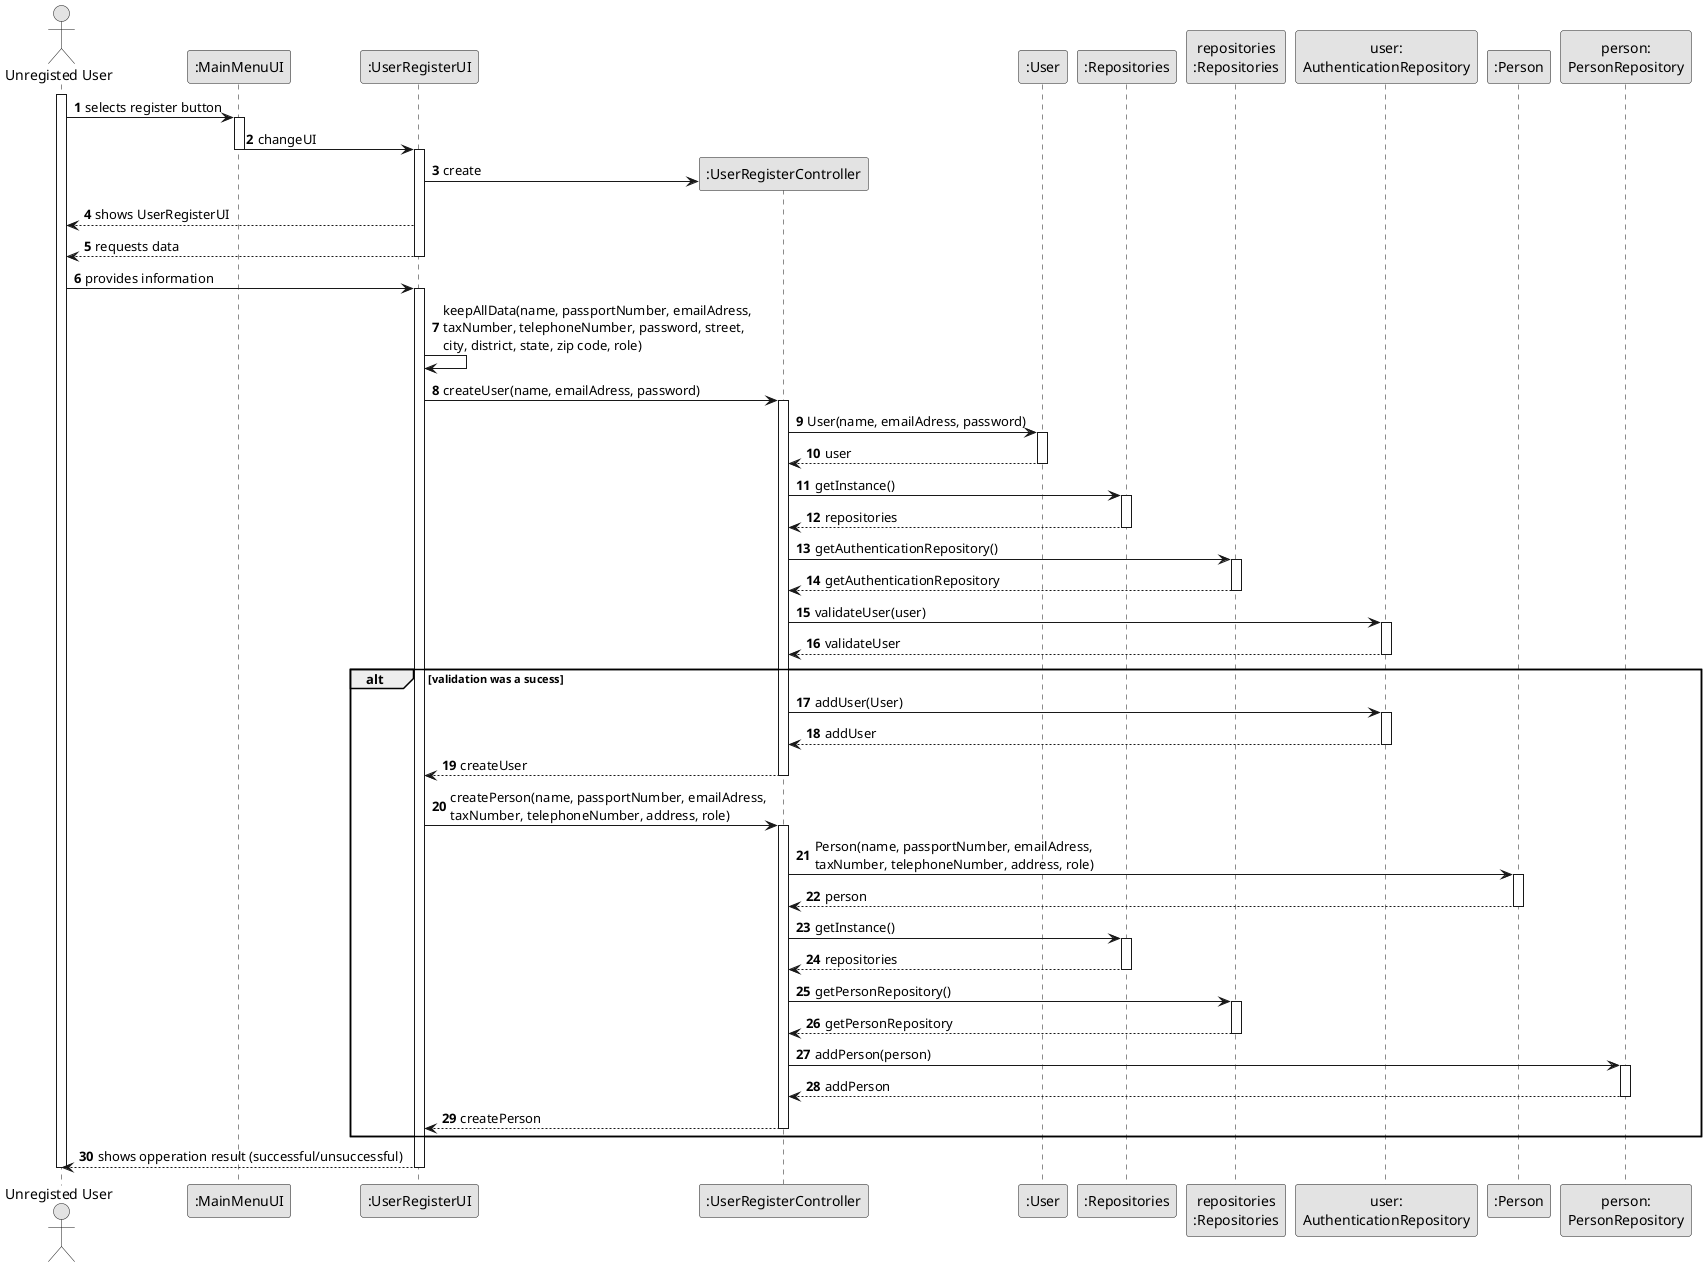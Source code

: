 @startuml
skinparam monochrome true
skinparam packageStyle rectangle
skinparam shadowing false

autonumber

'hide footbox
actor "Unregisted User" as Client
participant ":MainMenuUI" as LoginUI
participant ":UserRegisterUI" as RegisterUI
participant ":UserRegisterController" as RegisterCTRL
participant ":User" as User
participant ":Repositories" as Repositories
participant "repositories\n:Repositories" as repositories
participant "user:\nAuthenticationRepository" as AuthenticationRepository
participant ":Person" as Person
participant "person:\nPersonRepository" as PersonRepository


activate Client

    Client -> LoginUI : selects register button
    activate LoginUI
        LoginUI -> RegisterUI : changeUI
    deactivate LoginUI
    activate RegisterUI
        RegisterUI -> RegisterCTRL** : create
        RegisterUI --> Client : shows UserRegisterUI
        RegisterUI --> Client : requests data
    deactivate RegisterUI

    Client -> RegisterUI : provides information
    activate RegisterUI
        RegisterUI -> RegisterUI : keepAllData(name, passportNumber, emailAdress,\ntaxNumber, telephoneNumber, password, street,\ncity, district, state, zip code, role)
        RegisterUI -> RegisterCTRL : createUser(name, emailAdress, password)
        activate RegisterCTRL
            RegisterCTRL -> User : User(name, emailAdress, password)
            activate User
                User --> RegisterCTRL : user
            deactivate User

            RegisterCTRL -> Repositories : getInstance()
            activate Repositories
                Repositories --> RegisterCTRL : repositories
            deactivate Repositories

            RegisterCTRL -> repositories : getAuthenticationRepository()
            activate repositories
                repositories --> RegisterCTRL : getAuthenticationRepository
            deactivate repositories

            RegisterCTRL -> AuthenticationRepository : validateUser(user)
            activate AuthenticationRepository
                AuthenticationRepository --> RegisterCTRL : validateUser
            deactivate AuthenticationRepository

        alt validation was a sucess
                RegisterCTRL -> AuthenticationRepository : addUser(User)
                activate AuthenticationRepository
                    AuthenticationRepository --> RegisterCTRL : addUser
                deactivate AuthenticationRepository
                RegisterCTRL --> RegisterUI : createUser
        deactivate RegisterCTRL

                RegisterUI -> RegisterCTRL : createPerson(name, passportNumber, emailAdress,\ntaxNumber, telephoneNumber, address, role)

        activate RegisterCTRL
                RegisterCTRL -> Person : Person(name, passportNumber, emailAdress,\ntaxNumber, telephoneNumber, address, role)
                activate Person
                    Person --> RegisterCTRL : person
                deactivate Person

                 RegisterCTRL -> Repositories : getInstance()
                    activate Repositories
                        Repositories --> RegisterCTRL : repositories
                    deactivate Repositories

                 RegisterCTRL -> repositories : getPersonRepository()
                    activate repositories
                        repositories --> RegisterCTRL : getPersonRepository
                    deactivate repositories

                 RegisterCTRL -> PersonRepository : addPerson(person)
                 activate PersonRepository
                    PersonRepository --> RegisterCTRL : addPerson
                 deactivate PersonRepository

                 RegisterCTRL --> RegisterUI : createPerson
        deactivate RegisterCTRL
        end alt

        RegisterUI --> Client : shows opperation result (successful/unsuccessful)
    deactivate RegisterUI

    deactivate RegisterUI

deactivate Client

@enduml